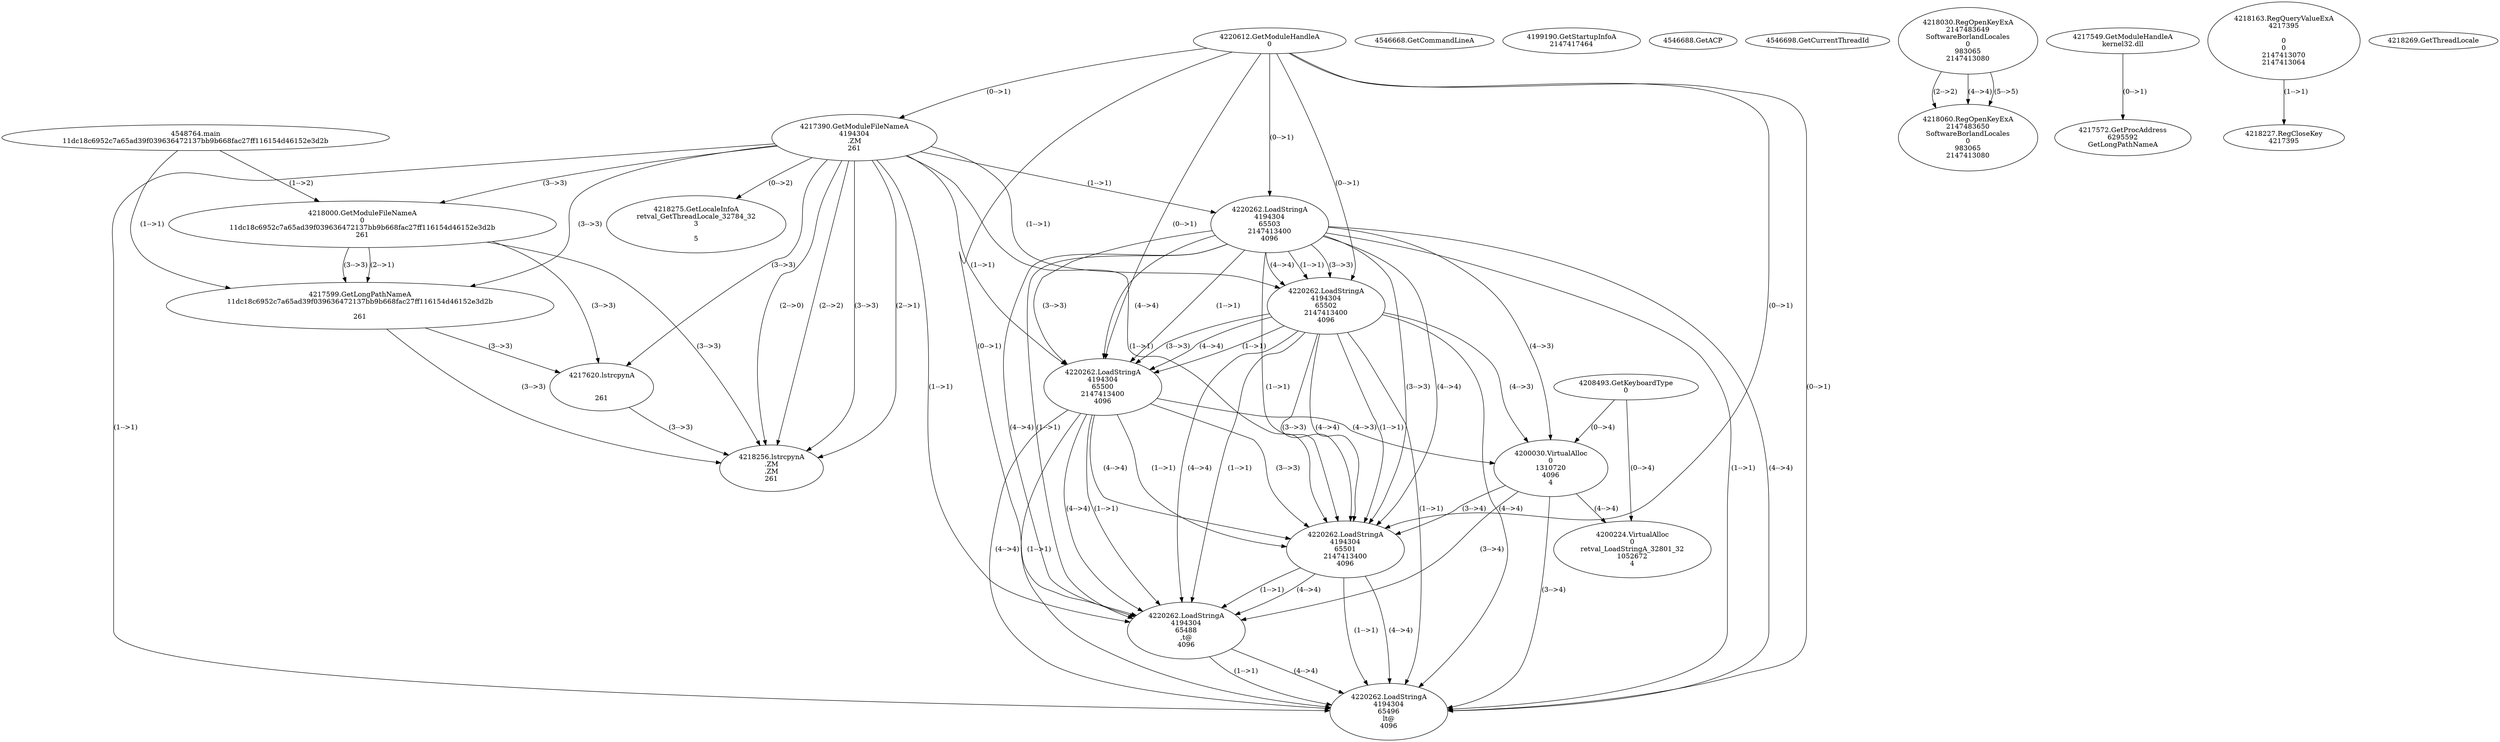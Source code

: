 // Global SCDG with merge call
digraph {
	0 [label="4548764.main
11dc18c6952c7a65ad39f039636472137bb9b668fac27ff116154d46152e3d2b"]
	1 [label="4220612.GetModuleHandleA
0"]
	2 [label="4208493.GetKeyboardType
0"]
	3 [label="4546668.GetCommandLineA
"]
	4 [label="4199190.GetStartupInfoA
2147417464"]
	5 [label="4546688.GetACP
"]
	6 [label="4546698.GetCurrentThreadId
"]
	7 [label="4217390.GetModuleFileNameA
4194304
.ZM
261"]
	1 -> 7 [label="(0-->1)"]
	8 [label="4218000.GetModuleFileNameA
0
11dc18c6952c7a65ad39f039636472137bb9b668fac27ff116154d46152e3d2b
261"]
	0 -> 8 [label="(1-->2)"]
	7 -> 8 [label="(3-->3)"]
	9 [label="4218030.RegOpenKeyExA
2147483649
Software\Borland\Locales
0
983065
2147413080"]
	10 [label="4218060.RegOpenKeyExA
2147483650
Software\Borland\Locales
0
983065
2147413080"]
	9 -> 10 [label="(2-->2)"]
	9 -> 10 [label="(4-->4)"]
	9 -> 10 [label="(5-->5)"]
	11 [label="4217549.GetModuleHandleA
kernel32.dll"]
	12 [label="4217572.GetProcAddress
6295592
GetLongPathNameA"]
	11 -> 12 [label="(0-->1)"]
	13 [label="4217599.GetLongPathNameA
11dc18c6952c7a65ad39f039636472137bb9b668fac27ff116154d46152e3d2b

261"]
	0 -> 13 [label="(1-->1)"]
	8 -> 13 [label="(2-->1)"]
	7 -> 13 [label="(3-->3)"]
	8 -> 13 [label="(3-->3)"]
	14 [label="4217620.lstrcpynA


261"]
	7 -> 14 [label="(3-->3)"]
	8 -> 14 [label="(3-->3)"]
	13 -> 14 [label="(3-->3)"]
	15 [label="4218163.RegQueryValueExA
4217395

0
0
2147413070
2147413064"]
	16 [label="4218227.RegCloseKey
4217395"]
	15 -> 16 [label="(1-->1)"]
	17 [label="4218256.lstrcpynA
.ZM
.ZM
261"]
	7 -> 17 [label="(2-->1)"]
	7 -> 17 [label="(2-->2)"]
	7 -> 17 [label="(3-->3)"]
	8 -> 17 [label="(3-->3)"]
	13 -> 17 [label="(3-->3)"]
	14 -> 17 [label="(3-->3)"]
	7 -> 17 [label="(2-->0)"]
	18 [label="4218269.GetThreadLocale
"]
	19 [label="4218275.GetLocaleInfoA
retval_GetThreadLocale_32784_32
3

5"]
	7 -> 19 [label="(0-->2)"]
	20 [label="4220262.LoadStringA
4194304
65503
2147413400
4096"]
	1 -> 20 [label="(0-->1)"]
	7 -> 20 [label="(1-->1)"]
	21 [label="4220262.LoadStringA
4194304
65502
2147413400
4096"]
	1 -> 21 [label="(0-->1)"]
	7 -> 21 [label="(1-->1)"]
	20 -> 21 [label="(1-->1)"]
	20 -> 21 [label="(3-->3)"]
	20 -> 21 [label="(4-->4)"]
	22 [label="4220262.LoadStringA
4194304
65500
2147413400
4096"]
	1 -> 22 [label="(0-->1)"]
	7 -> 22 [label="(1-->1)"]
	20 -> 22 [label="(1-->1)"]
	21 -> 22 [label="(1-->1)"]
	20 -> 22 [label="(3-->3)"]
	21 -> 22 [label="(3-->3)"]
	20 -> 22 [label="(4-->4)"]
	21 -> 22 [label="(4-->4)"]
	23 [label="4200030.VirtualAlloc
0
1310720
4096
4"]
	20 -> 23 [label="(4-->3)"]
	21 -> 23 [label="(4-->3)"]
	22 -> 23 [label="(4-->3)"]
	2 -> 23 [label="(0-->4)"]
	24 [label="4220262.LoadStringA
4194304
65501
2147413400
4096"]
	1 -> 24 [label="(0-->1)"]
	7 -> 24 [label="(1-->1)"]
	20 -> 24 [label="(1-->1)"]
	21 -> 24 [label="(1-->1)"]
	22 -> 24 [label="(1-->1)"]
	20 -> 24 [label="(3-->3)"]
	21 -> 24 [label="(3-->3)"]
	22 -> 24 [label="(3-->3)"]
	20 -> 24 [label="(4-->4)"]
	21 -> 24 [label="(4-->4)"]
	22 -> 24 [label="(4-->4)"]
	23 -> 24 [label="(3-->4)"]
	25 [label="4220262.LoadStringA
4194304
65488
,t@
4096"]
	1 -> 25 [label="(0-->1)"]
	7 -> 25 [label="(1-->1)"]
	20 -> 25 [label="(1-->1)"]
	21 -> 25 [label="(1-->1)"]
	22 -> 25 [label="(1-->1)"]
	24 -> 25 [label="(1-->1)"]
	20 -> 25 [label="(4-->4)"]
	21 -> 25 [label="(4-->4)"]
	22 -> 25 [label="(4-->4)"]
	23 -> 25 [label="(3-->4)"]
	24 -> 25 [label="(4-->4)"]
	26 [label="4220262.LoadStringA
4194304
65496
lt@
4096"]
	1 -> 26 [label="(0-->1)"]
	7 -> 26 [label="(1-->1)"]
	20 -> 26 [label="(1-->1)"]
	21 -> 26 [label="(1-->1)"]
	22 -> 26 [label="(1-->1)"]
	24 -> 26 [label="(1-->1)"]
	25 -> 26 [label="(1-->1)"]
	20 -> 26 [label="(4-->4)"]
	21 -> 26 [label="(4-->4)"]
	22 -> 26 [label="(4-->4)"]
	23 -> 26 [label="(3-->4)"]
	24 -> 26 [label="(4-->4)"]
	25 -> 26 [label="(4-->4)"]
	27 [label="4200224.VirtualAlloc
0
retval_LoadStringA_32801_32
1052672
4"]
	2 -> 27 [label="(0-->4)"]
	23 -> 27 [label="(4-->4)"]
}
